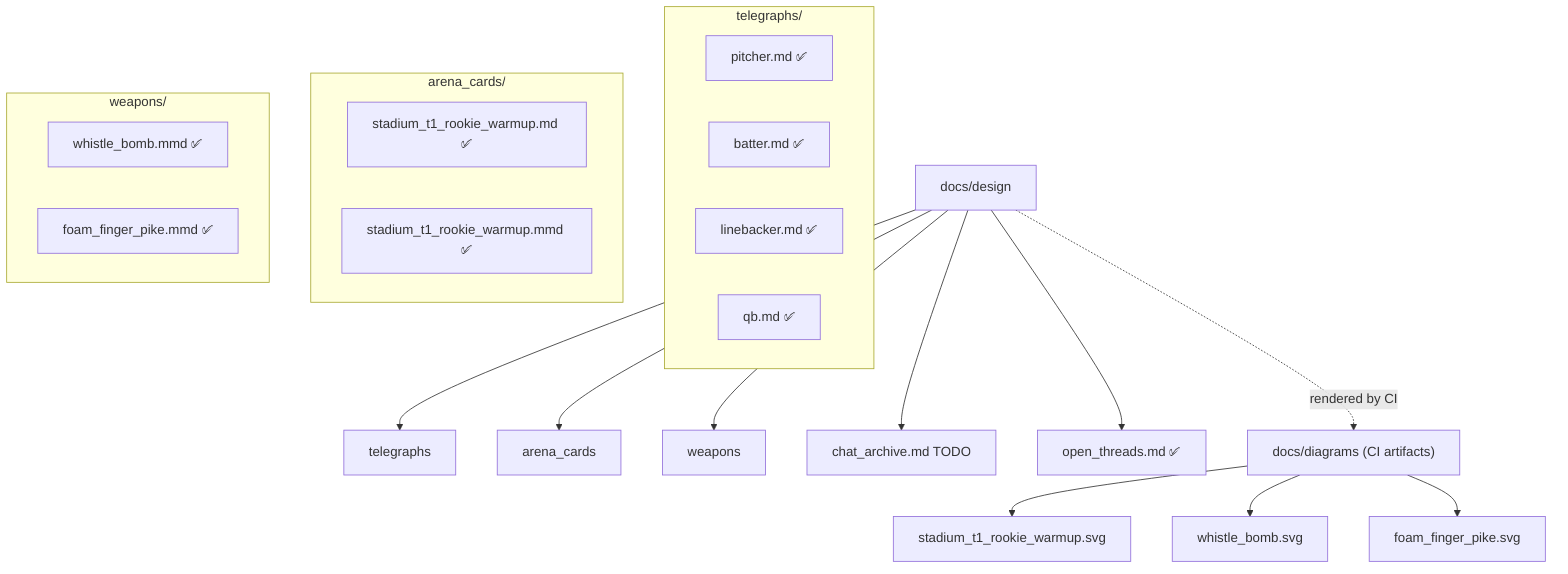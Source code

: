 %% Field of Horrors – Design Overview (auto-generated)
flowchart TD
A["docs/design"]
DG["telegraphs"]
AC["arena_cards"]
W["weapons"]
CA["chat_archive.md TODO"]
OT["open_threads.md ✅"]
DGM["docs/diagrams (CI artifacts)"]
subgraph TSG["telegraphs/"]
  TP["pitcher.md ✅"]
  TB["batter.md ✅"]
  TL["linebacker.md ✅"]
  TQ["qb.md ✅"]
end
subgraph ACG["arena_cards/"]
  S1MD["stadium_t1_rookie_warmup.md ✅"]
  S1MMD["stadium_t1_rookie_warmup.mmd ✅"]
end
subgraph WG["weapons/"]
  WB["whistle_bomb.mmd ✅"]
  FP["foam_finger_pike.mmd ✅"]
end
A --> DG
A --> AC
A --> W
A --> CA
A --> OT
A -. rendered by CI .-> DGM
ST1SVG["stadium_t1_rookie_warmup.svg"]
WBSVG["whistle_bomb.svg"]
FPSVG["foam_finger_pike.svg"]
DGM --> ST1SVG
DGM --> WBSVG
DGM --> FPSVG